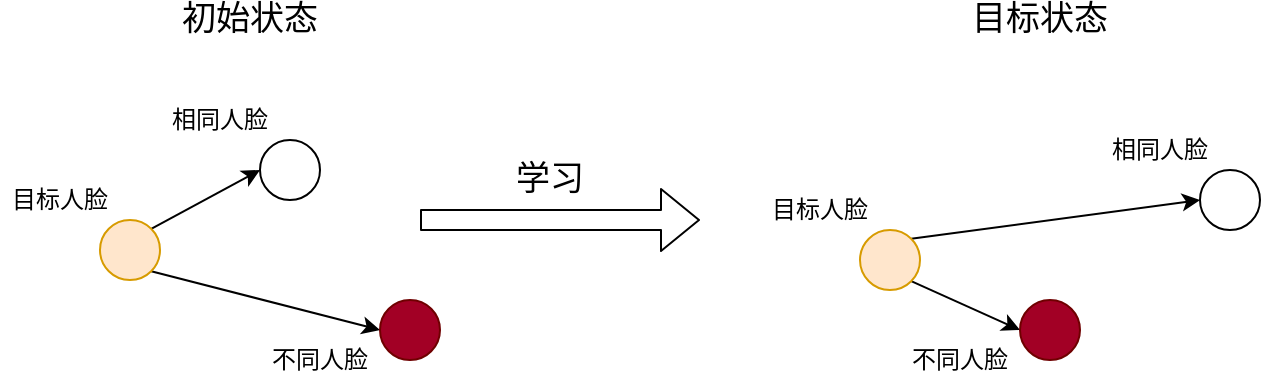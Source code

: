 <mxfile version="12.0.2" type="github" pages="1"><diagram id="PuHToGZRdoulBBXL2Nha" name="第 1 页"><mxGraphModel dx="814" dy="416" grid="0" gridSize="10" guides="1" tooltips="1" connect="1" arrows="1" fold="1" page="1" pageScale="1" pageWidth="827" pageHeight="1169" math="0" shadow="0"><root><mxCell id="0"/><mxCell id="1" parent="0"/><mxCell id="uQ2AJ993RRuehmQW168C-4" style="rounded=0;orthogonalLoop=1;jettySize=auto;html=1;exitX=1;exitY=0;exitDx=0;exitDy=0;entryX=0;entryY=0.5;entryDx=0;entryDy=0;" edge="1" parent="1" source="uQ2AJ993RRuehmQW168C-1" target="uQ2AJ993RRuehmQW168C-2"><mxGeometry relative="1" as="geometry"/></mxCell><mxCell id="uQ2AJ993RRuehmQW168C-5" style="edgeStyle=none;rounded=0;orthogonalLoop=1;jettySize=auto;html=1;exitX=1;exitY=1;exitDx=0;exitDy=0;entryX=0;entryY=0.5;entryDx=0;entryDy=0;" edge="1" parent="1" source="uQ2AJ993RRuehmQW168C-1" target="uQ2AJ993RRuehmQW168C-3"><mxGeometry relative="1" as="geometry"/></mxCell><mxCell id="uQ2AJ993RRuehmQW168C-1" value="" style="ellipse;whiteSpace=wrap;html=1;aspect=fixed;fillColor=#ffe6cc;strokeColor=#d79b00;" vertex="1" parent="1"><mxGeometry x="120" y="200" width="30" height="30" as="geometry"/></mxCell><mxCell id="uQ2AJ993RRuehmQW168C-2" value="" style="ellipse;whiteSpace=wrap;html=1;aspect=fixed;" vertex="1" parent="1"><mxGeometry x="200" y="160" width="30" height="30" as="geometry"/></mxCell><mxCell id="uQ2AJ993RRuehmQW168C-3" value="" style="ellipse;whiteSpace=wrap;html=1;aspect=fixed;fillColor=#a20025;strokeColor=#6F0000;fontColor=#ffffff;" vertex="1" parent="1"><mxGeometry x="260" y="240" width="30" height="30" as="geometry"/></mxCell><mxCell id="uQ2AJ993RRuehmQW168C-6" value="初始状态" style="text;html=1;strokeColor=none;fillColor=none;align=center;verticalAlign=middle;whiteSpace=wrap;rounded=0;fontSize=17;" vertex="1" parent="1"><mxGeometry x="160" y="90" width="70" height="20" as="geometry"/></mxCell><mxCell id="uQ2AJ993RRuehmQW168C-7" value="目标人脸" style="text;html=1;strokeColor=none;fillColor=none;align=center;verticalAlign=middle;whiteSpace=wrap;rounded=0;" vertex="1" parent="1"><mxGeometry x="70" y="180" width="60" height="20" as="geometry"/></mxCell><mxCell id="uQ2AJ993RRuehmQW168C-8" value="相同人脸" style="text;html=1;strokeColor=none;fillColor=none;align=center;verticalAlign=middle;whiteSpace=wrap;rounded=0;" vertex="1" parent="1"><mxGeometry x="150" y="140" width="60" height="20" as="geometry"/></mxCell><mxCell id="uQ2AJ993RRuehmQW168C-9" value="不同人脸" style="text;html=1;strokeColor=none;fillColor=none;align=center;verticalAlign=middle;whiteSpace=wrap;rounded=0;" vertex="1" parent="1"><mxGeometry x="200" y="260" width="60" height="20" as="geometry"/></mxCell><mxCell id="uQ2AJ993RRuehmQW168C-10" value="" style="shape=flexArrow;endArrow=classic;html=1;fontSize=17;" edge="1" parent="1"><mxGeometry width="50" height="50" relative="1" as="geometry"><mxPoint x="280" y="200" as="sourcePoint"/><mxPoint x="420" y="200" as="targetPoint"/></mxGeometry></mxCell><mxCell id="uQ2AJ993RRuehmQW168C-11" value="学习" style="text;html=1;strokeColor=none;fillColor=none;align=center;verticalAlign=middle;whiteSpace=wrap;rounded=0;fontSize=17;" vertex="1" parent="1"><mxGeometry x="310" y="170" width="70" height="20" as="geometry"/></mxCell><mxCell id="uQ2AJ993RRuehmQW168C-12" style="rounded=0;orthogonalLoop=1;jettySize=auto;html=1;exitX=1;exitY=0;exitDx=0;exitDy=0;entryX=0;entryY=0.5;entryDx=0;entryDy=0;" edge="1" parent="1" source="uQ2AJ993RRuehmQW168C-14" target="uQ2AJ993RRuehmQW168C-15"><mxGeometry relative="1" as="geometry"/></mxCell><mxCell id="uQ2AJ993RRuehmQW168C-13" style="edgeStyle=none;rounded=0;orthogonalLoop=1;jettySize=auto;html=1;exitX=1;exitY=1;exitDx=0;exitDy=0;entryX=0;entryY=0.5;entryDx=0;entryDy=0;" edge="1" parent="1" source="uQ2AJ993RRuehmQW168C-14" target="uQ2AJ993RRuehmQW168C-16"><mxGeometry relative="1" as="geometry"/></mxCell><mxCell id="uQ2AJ993RRuehmQW168C-14" value="" style="ellipse;whiteSpace=wrap;html=1;aspect=fixed;fillColor=#ffe6cc;strokeColor=#d79b00;" vertex="1" parent="1"><mxGeometry x="500" y="205" width="30" height="30" as="geometry"/></mxCell><mxCell id="uQ2AJ993RRuehmQW168C-15" value="" style="ellipse;whiteSpace=wrap;html=1;aspect=fixed;" vertex="1" parent="1"><mxGeometry x="670" y="175" width="30" height="30" as="geometry"/></mxCell><mxCell id="uQ2AJ993RRuehmQW168C-16" value="" style="ellipse;whiteSpace=wrap;html=1;aspect=fixed;fillColor=#a20025;strokeColor=#6F0000;fontColor=#ffffff;" vertex="1" parent="1"><mxGeometry x="580" y="240" width="30" height="30" as="geometry"/></mxCell><mxCell id="uQ2AJ993RRuehmQW168C-17" value="目标人脸" style="text;html=1;strokeColor=none;fillColor=none;align=center;verticalAlign=middle;whiteSpace=wrap;rounded=0;" vertex="1" parent="1"><mxGeometry x="450" y="185" width="60" height="20" as="geometry"/></mxCell><mxCell id="uQ2AJ993RRuehmQW168C-18" value="相同人脸" style="text;html=1;strokeColor=none;fillColor=none;align=center;verticalAlign=middle;whiteSpace=wrap;rounded=0;" vertex="1" parent="1"><mxGeometry x="620" y="155" width="60" height="20" as="geometry"/></mxCell><mxCell id="uQ2AJ993RRuehmQW168C-19" value="不同人脸" style="text;html=1;strokeColor=none;fillColor=none;align=center;verticalAlign=middle;whiteSpace=wrap;rounded=0;" vertex="1" parent="1"><mxGeometry x="520" y="260" width="60" height="20" as="geometry"/></mxCell><mxCell id="uQ2AJ993RRuehmQW168C-20" value="目标状态" style="text;html=1;strokeColor=none;fillColor=none;align=center;verticalAlign=middle;whiteSpace=wrap;rounded=0;fontSize=17;" vertex="1" parent="1"><mxGeometry x="550" y="90" width="80" height="20" as="geometry"/></mxCell></root></mxGraphModel></diagram></mxfile>
